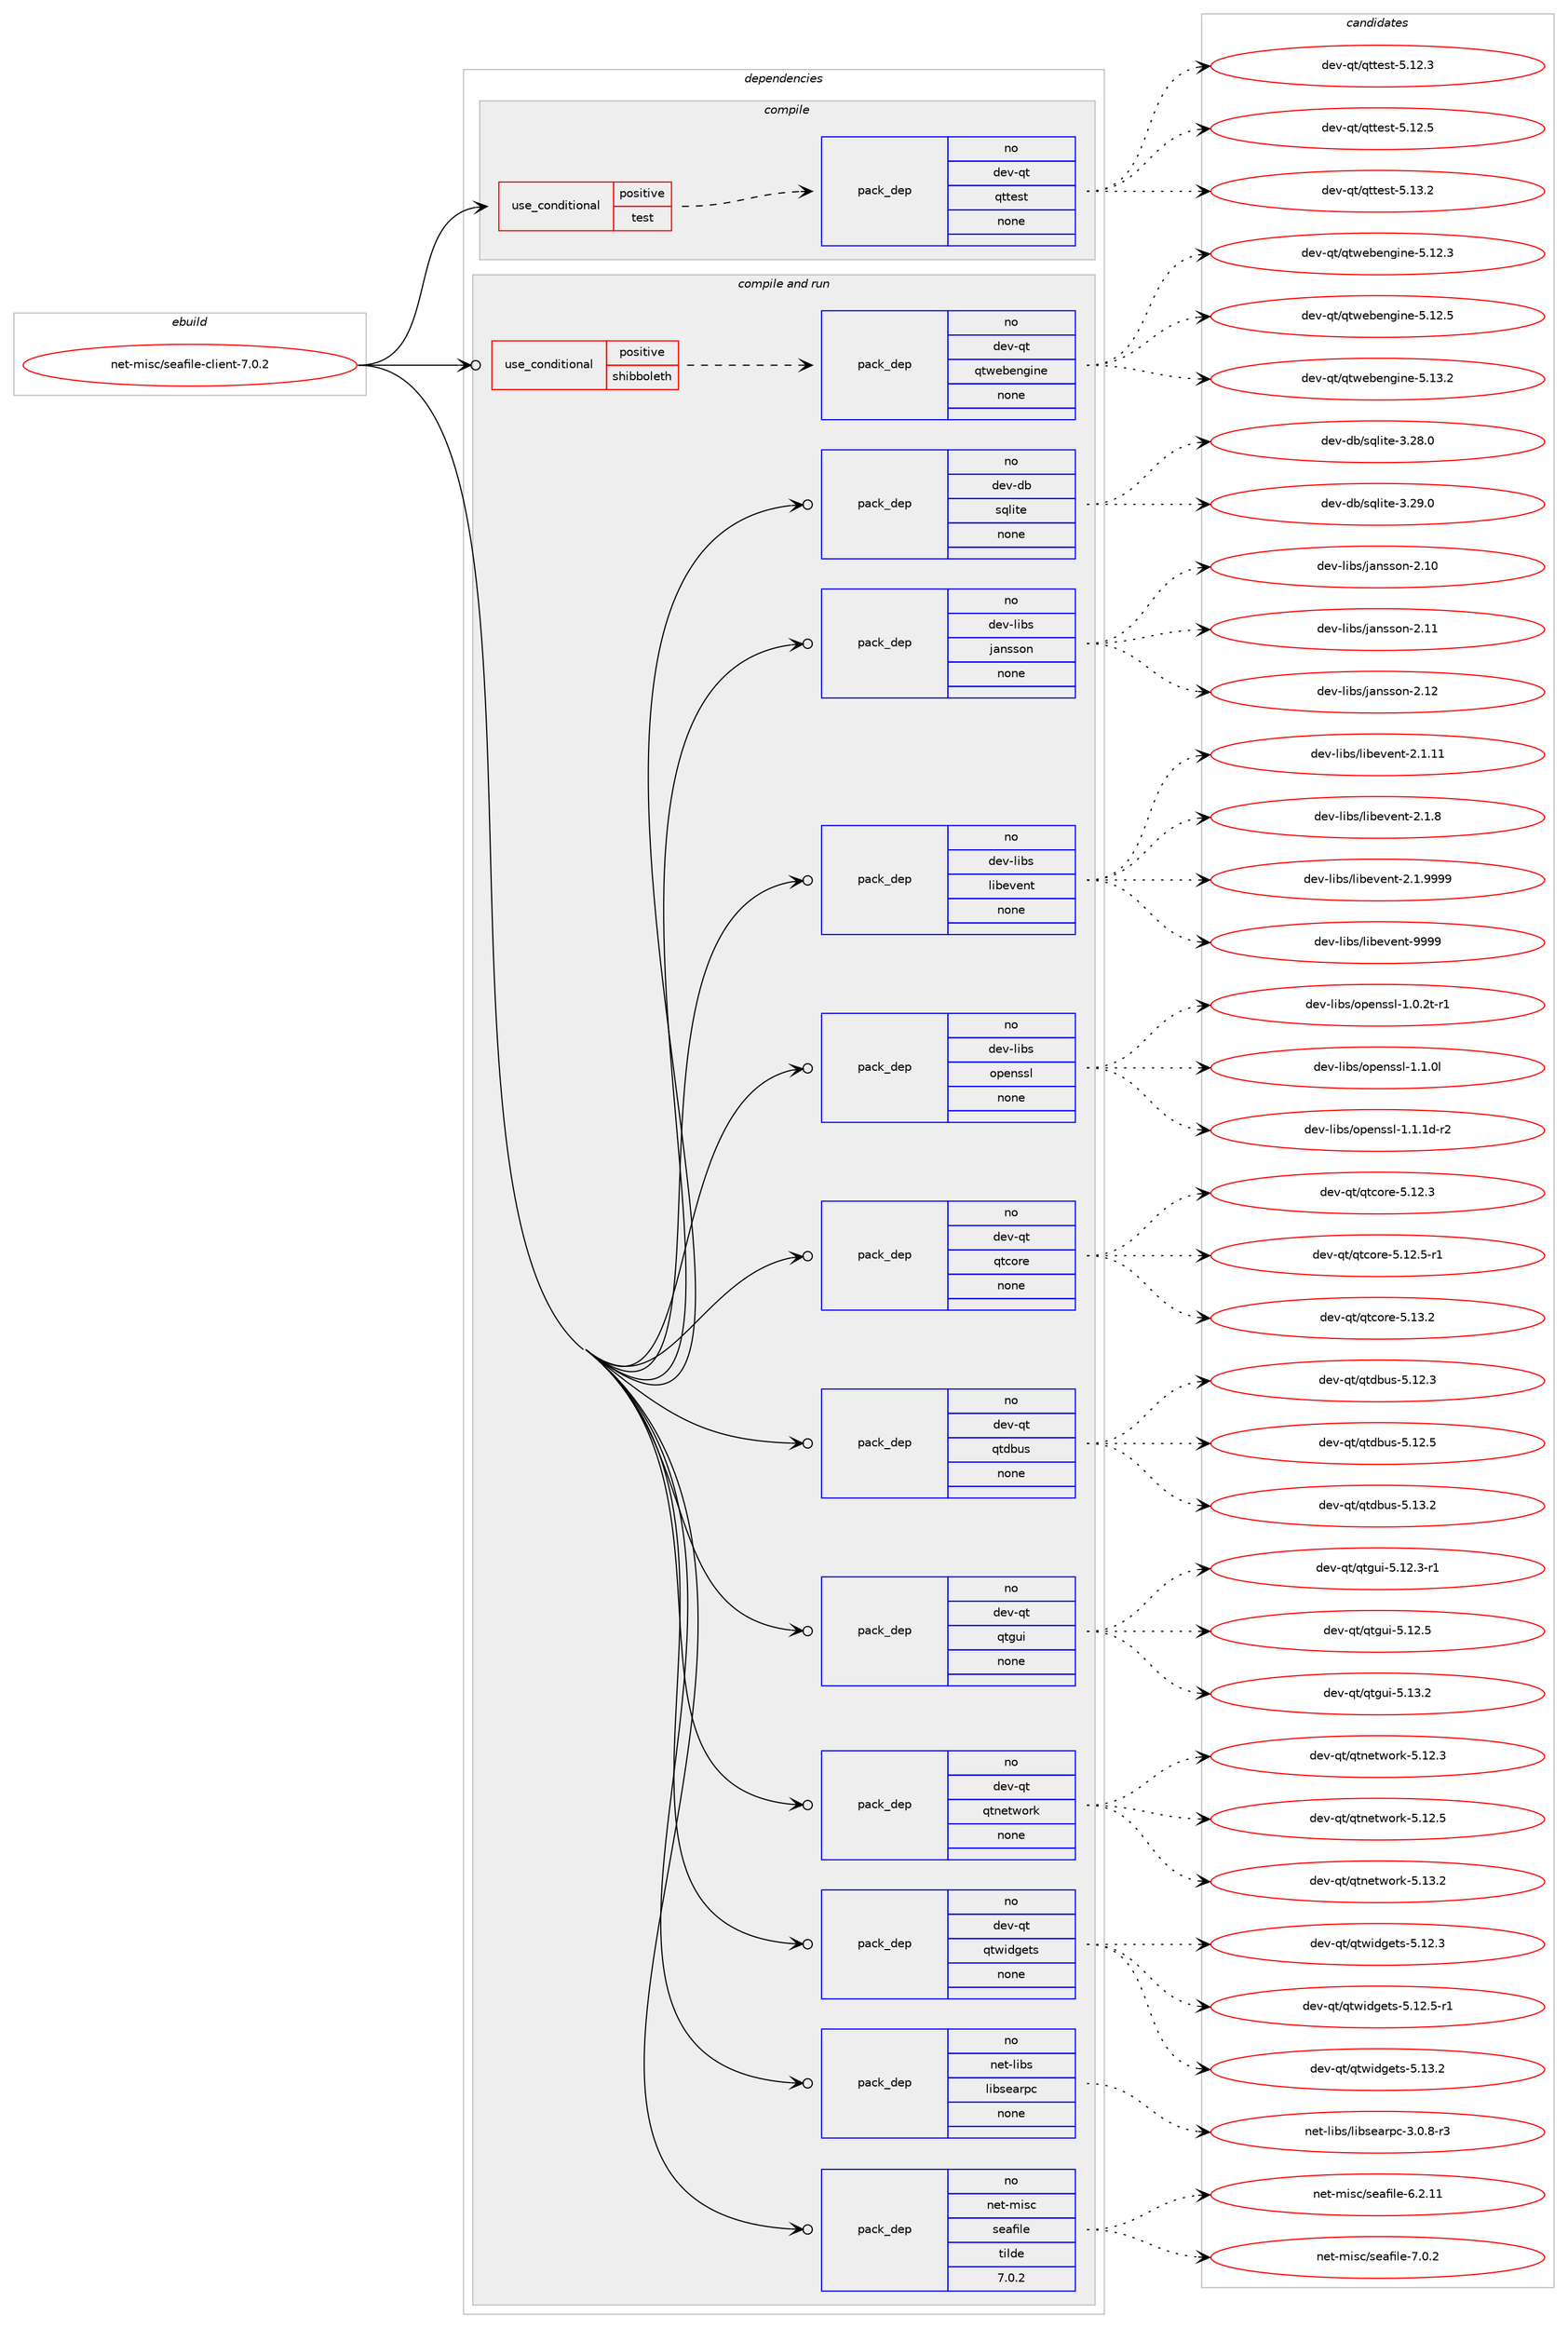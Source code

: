 digraph prolog {

# *************
# Graph options
# *************

newrank=true;
concentrate=true;
compound=true;
graph [rankdir=LR,fontname=Helvetica,fontsize=10,ranksep=1.5];#, ranksep=2.5, nodesep=0.2];
edge  [arrowhead=vee];
node  [fontname=Helvetica,fontsize=10];

# **********
# The ebuild
# **********

subgraph cluster_leftcol {
color=gray;
rank=same;
label=<<i>ebuild</i>>;
id [label="net-misc/seafile-client-7.0.2", color=red, width=4, href="../net-misc/seafile-client-7.0.2.svg"];
}

# ****************
# The dependencies
# ****************

subgraph cluster_midcol {
color=gray;
label=<<i>dependencies</i>>;
subgraph cluster_compile {
fillcolor="#eeeeee";
style=filled;
label=<<i>compile</i>>;
subgraph cond204061 {
dependency836831 [label=<<TABLE BORDER="0" CELLBORDER="1" CELLSPACING="0" CELLPADDING="4"><TR><TD ROWSPAN="3" CELLPADDING="10">use_conditional</TD></TR><TR><TD>positive</TD></TR><TR><TD>test</TD></TR></TABLE>>, shape=none, color=red];
subgraph pack618038 {
dependency836832 [label=<<TABLE BORDER="0" CELLBORDER="1" CELLSPACING="0" CELLPADDING="4" WIDTH="220"><TR><TD ROWSPAN="6" CELLPADDING="30">pack_dep</TD></TR><TR><TD WIDTH="110">no</TD></TR><TR><TD>dev-qt</TD></TR><TR><TD>qttest</TD></TR><TR><TD>none</TD></TR><TR><TD></TD></TR></TABLE>>, shape=none, color=blue];
}
dependency836831:e -> dependency836832:w [weight=20,style="dashed",arrowhead="vee"];
}
id:e -> dependency836831:w [weight=20,style="solid",arrowhead="vee"];
}
subgraph cluster_compileandrun {
fillcolor="#eeeeee";
style=filled;
label=<<i>compile and run</i>>;
subgraph cond204062 {
dependency836833 [label=<<TABLE BORDER="0" CELLBORDER="1" CELLSPACING="0" CELLPADDING="4"><TR><TD ROWSPAN="3" CELLPADDING="10">use_conditional</TD></TR><TR><TD>positive</TD></TR><TR><TD>shibboleth</TD></TR></TABLE>>, shape=none, color=red];
subgraph pack618039 {
dependency836834 [label=<<TABLE BORDER="0" CELLBORDER="1" CELLSPACING="0" CELLPADDING="4" WIDTH="220"><TR><TD ROWSPAN="6" CELLPADDING="30">pack_dep</TD></TR><TR><TD WIDTH="110">no</TD></TR><TR><TD>dev-qt</TD></TR><TR><TD>qtwebengine</TD></TR><TR><TD>none</TD></TR><TR><TD></TD></TR></TABLE>>, shape=none, color=blue];
}
dependency836833:e -> dependency836834:w [weight=20,style="dashed",arrowhead="vee"];
}
id:e -> dependency836833:w [weight=20,style="solid",arrowhead="odotvee"];
subgraph pack618040 {
dependency836835 [label=<<TABLE BORDER="0" CELLBORDER="1" CELLSPACING="0" CELLPADDING="4" WIDTH="220"><TR><TD ROWSPAN="6" CELLPADDING="30">pack_dep</TD></TR><TR><TD WIDTH="110">no</TD></TR><TR><TD>dev-db</TD></TR><TR><TD>sqlite</TD></TR><TR><TD>none</TD></TR><TR><TD></TD></TR></TABLE>>, shape=none, color=blue];
}
id:e -> dependency836835:w [weight=20,style="solid",arrowhead="odotvee"];
subgraph pack618041 {
dependency836836 [label=<<TABLE BORDER="0" CELLBORDER="1" CELLSPACING="0" CELLPADDING="4" WIDTH="220"><TR><TD ROWSPAN="6" CELLPADDING="30">pack_dep</TD></TR><TR><TD WIDTH="110">no</TD></TR><TR><TD>dev-libs</TD></TR><TR><TD>jansson</TD></TR><TR><TD>none</TD></TR><TR><TD></TD></TR></TABLE>>, shape=none, color=blue];
}
id:e -> dependency836836:w [weight=20,style="solid",arrowhead="odotvee"];
subgraph pack618042 {
dependency836837 [label=<<TABLE BORDER="0" CELLBORDER="1" CELLSPACING="0" CELLPADDING="4" WIDTH="220"><TR><TD ROWSPAN="6" CELLPADDING="30">pack_dep</TD></TR><TR><TD WIDTH="110">no</TD></TR><TR><TD>dev-libs</TD></TR><TR><TD>libevent</TD></TR><TR><TD>none</TD></TR><TR><TD></TD></TR></TABLE>>, shape=none, color=blue];
}
id:e -> dependency836837:w [weight=20,style="solid",arrowhead="odotvee"];
subgraph pack618043 {
dependency836838 [label=<<TABLE BORDER="0" CELLBORDER="1" CELLSPACING="0" CELLPADDING="4" WIDTH="220"><TR><TD ROWSPAN="6" CELLPADDING="30">pack_dep</TD></TR><TR><TD WIDTH="110">no</TD></TR><TR><TD>dev-libs</TD></TR><TR><TD>openssl</TD></TR><TR><TD>none</TD></TR><TR><TD></TD></TR></TABLE>>, shape=none, color=blue];
}
id:e -> dependency836838:w [weight=20,style="solid",arrowhead="odotvee"];
subgraph pack618044 {
dependency836839 [label=<<TABLE BORDER="0" CELLBORDER="1" CELLSPACING="0" CELLPADDING="4" WIDTH="220"><TR><TD ROWSPAN="6" CELLPADDING="30">pack_dep</TD></TR><TR><TD WIDTH="110">no</TD></TR><TR><TD>dev-qt</TD></TR><TR><TD>qtcore</TD></TR><TR><TD>none</TD></TR><TR><TD></TD></TR></TABLE>>, shape=none, color=blue];
}
id:e -> dependency836839:w [weight=20,style="solid",arrowhead="odotvee"];
subgraph pack618045 {
dependency836840 [label=<<TABLE BORDER="0" CELLBORDER="1" CELLSPACING="0" CELLPADDING="4" WIDTH="220"><TR><TD ROWSPAN="6" CELLPADDING="30">pack_dep</TD></TR><TR><TD WIDTH="110">no</TD></TR><TR><TD>dev-qt</TD></TR><TR><TD>qtdbus</TD></TR><TR><TD>none</TD></TR><TR><TD></TD></TR></TABLE>>, shape=none, color=blue];
}
id:e -> dependency836840:w [weight=20,style="solid",arrowhead="odotvee"];
subgraph pack618046 {
dependency836841 [label=<<TABLE BORDER="0" CELLBORDER="1" CELLSPACING="0" CELLPADDING="4" WIDTH="220"><TR><TD ROWSPAN="6" CELLPADDING="30">pack_dep</TD></TR><TR><TD WIDTH="110">no</TD></TR><TR><TD>dev-qt</TD></TR><TR><TD>qtgui</TD></TR><TR><TD>none</TD></TR><TR><TD></TD></TR></TABLE>>, shape=none, color=blue];
}
id:e -> dependency836841:w [weight=20,style="solid",arrowhead="odotvee"];
subgraph pack618047 {
dependency836842 [label=<<TABLE BORDER="0" CELLBORDER="1" CELLSPACING="0" CELLPADDING="4" WIDTH="220"><TR><TD ROWSPAN="6" CELLPADDING="30">pack_dep</TD></TR><TR><TD WIDTH="110">no</TD></TR><TR><TD>dev-qt</TD></TR><TR><TD>qtnetwork</TD></TR><TR><TD>none</TD></TR><TR><TD></TD></TR></TABLE>>, shape=none, color=blue];
}
id:e -> dependency836842:w [weight=20,style="solid",arrowhead="odotvee"];
subgraph pack618048 {
dependency836843 [label=<<TABLE BORDER="0" CELLBORDER="1" CELLSPACING="0" CELLPADDING="4" WIDTH="220"><TR><TD ROWSPAN="6" CELLPADDING="30">pack_dep</TD></TR><TR><TD WIDTH="110">no</TD></TR><TR><TD>dev-qt</TD></TR><TR><TD>qtwidgets</TD></TR><TR><TD>none</TD></TR><TR><TD></TD></TR></TABLE>>, shape=none, color=blue];
}
id:e -> dependency836843:w [weight=20,style="solid",arrowhead="odotvee"];
subgraph pack618049 {
dependency836844 [label=<<TABLE BORDER="0" CELLBORDER="1" CELLSPACING="0" CELLPADDING="4" WIDTH="220"><TR><TD ROWSPAN="6" CELLPADDING="30">pack_dep</TD></TR><TR><TD WIDTH="110">no</TD></TR><TR><TD>net-libs</TD></TR><TR><TD>libsearpc</TD></TR><TR><TD>none</TD></TR><TR><TD></TD></TR></TABLE>>, shape=none, color=blue];
}
id:e -> dependency836844:w [weight=20,style="solid",arrowhead="odotvee"];
subgraph pack618050 {
dependency836845 [label=<<TABLE BORDER="0" CELLBORDER="1" CELLSPACING="0" CELLPADDING="4" WIDTH="220"><TR><TD ROWSPAN="6" CELLPADDING="30">pack_dep</TD></TR><TR><TD WIDTH="110">no</TD></TR><TR><TD>net-misc</TD></TR><TR><TD>seafile</TD></TR><TR><TD>tilde</TD></TR><TR><TD>7.0.2</TD></TR></TABLE>>, shape=none, color=blue];
}
id:e -> dependency836845:w [weight=20,style="solid",arrowhead="odotvee"];
}
subgraph cluster_run {
fillcolor="#eeeeee";
style=filled;
label=<<i>run</i>>;
}
}

# **************
# The candidates
# **************

subgraph cluster_choices {
rank=same;
color=gray;
label=<<i>candidates</i>>;

subgraph choice618038 {
color=black;
nodesep=1;
choice100101118451131164711311611610111511645534649504651 [label="dev-qt/qttest-5.12.3", color=red, width=4,href="../dev-qt/qttest-5.12.3.svg"];
choice100101118451131164711311611610111511645534649504653 [label="dev-qt/qttest-5.12.5", color=red, width=4,href="../dev-qt/qttest-5.12.5.svg"];
choice100101118451131164711311611610111511645534649514650 [label="dev-qt/qttest-5.13.2", color=red, width=4,href="../dev-qt/qttest-5.13.2.svg"];
dependency836832:e -> choice100101118451131164711311611610111511645534649504651:w [style=dotted,weight="100"];
dependency836832:e -> choice100101118451131164711311611610111511645534649504653:w [style=dotted,weight="100"];
dependency836832:e -> choice100101118451131164711311611610111511645534649514650:w [style=dotted,weight="100"];
}
subgraph choice618039 {
color=black;
nodesep=1;
choice10010111845113116471131161191019810111010310511010145534649504651 [label="dev-qt/qtwebengine-5.12.3", color=red, width=4,href="../dev-qt/qtwebengine-5.12.3.svg"];
choice10010111845113116471131161191019810111010310511010145534649504653 [label="dev-qt/qtwebengine-5.12.5", color=red, width=4,href="../dev-qt/qtwebengine-5.12.5.svg"];
choice10010111845113116471131161191019810111010310511010145534649514650 [label="dev-qt/qtwebengine-5.13.2", color=red, width=4,href="../dev-qt/qtwebengine-5.13.2.svg"];
dependency836834:e -> choice10010111845113116471131161191019810111010310511010145534649504651:w [style=dotted,weight="100"];
dependency836834:e -> choice10010111845113116471131161191019810111010310511010145534649504653:w [style=dotted,weight="100"];
dependency836834:e -> choice10010111845113116471131161191019810111010310511010145534649514650:w [style=dotted,weight="100"];
}
subgraph choice618040 {
color=black;
nodesep=1;
choice10010111845100984711511310810511610145514650564648 [label="dev-db/sqlite-3.28.0", color=red, width=4,href="../dev-db/sqlite-3.28.0.svg"];
choice10010111845100984711511310810511610145514650574648 [label="dev-db/sqlite-3.29.0", color=red, width=4,href="../dev-db/sqlite-3.29.0.svg"];
dependency836835:e -> choice10010111845100984711511310810511610145514650564648:w [style=dotted,weight="100"];
dependency836835:e -> choice10010111845100984711511310810511610145514650574648:w [style=dotted,weight="100"];
}
subgraph choice618041 {
color=black;
nodesep=1;
choice100101118451081059811547106971101151151111104550464948 [label="dev-libs/jansson-2.10", color=red, width=4,href="../dev-libs/jansson-2.10.svg"];
choice100101118451081059811547106971101151151111104550464949 [label="dev-libs/jansson-2.11", color=red, width=4,href="../dev-libs/jansson-2.11.svg"];
choice100101118451081059811547106971101151151111104550464950 [label="dev-libs/jansson-2.12", color=red, width=4,href="../dev-libs/jansson-2.12.svg"];
dependency836836:e -> choice100101118451081059811547106971101151151111104550464948:w [style=dotted,weight="100"];
dependency836836:e -> choice100101118451081059811547106971101151151111104550464949:w [style=dotted,weight="100"];
dependency836836:e -> choice100101118451081059811547106971101151151111104550464950:w [style=dotted,weight="100"];
}
subgraph choice618042 {
color=black;
nodesep=1;
choice1001011184510810598115471081059810111810111011645504649464949 [label="dev-libs/libevent-2.1.11", color=red, width=4,href="../dev-libs/libevent-2.1.11.svg"];
choice10010111845108105981154710810598101118101110116455046494656 [label="dev-libs/libevent-2.1.8", color=red, width=4,href="../dev-libs/libevent-2.1.8.svg"];
choice10010111845108105981154710810598101118101110116455046494657575757 [label="dev-libs/libevent-2.1.9999", color=red, width=4,href="../dev-libs/libevent-2.1.9999.svg"];
choice100101118451081059811547108105981011181011101164557575757 [label="dev-libs/libevent-9999", color=red, width=4,href="../dev-libs/libevent-9999.svg"];
dependency836837:e -> choice1001011184510810598115471081059810111810111011645504649464949:w [style=dotted,weight="100"];
dependency836837:e -> choice10010111845108105981154710810598101118101110116455046494656:w [style=dotted,weight="100"];
dependency836837:e -> choice10010111845108105981154710810598101118101110116455046494657575757:w [style=dotted,weight="100"];
dependency836837:e -> choice100101118451081059811547108105981011181011101164557575757:w [style=dotted,weight="100"];
}
subgraph choice618043 {
color=black;
nodesep=1;
choice1001011184510810598115471111121011101151151084549464846501164511449 [label="dev-libs/openssl-1.0.2t-r1", color=red, width=4,href="../dev-libs/openssl-1.0.2t-r1.svg"];
choice100101118451081059811547111112101110115115108454946494648108 [label="dev-libs/openssl-1.1.0l", color=red, width=4,href="../dev-libs/openssl-1.1.0l.svg"];
choice1001011184510810598115471111121011101151151084549464946491004511450 [label="dev-libs/openssl-1.1.1d-r2", color=red, width=4,href="../dev-libs/openssl-1.1.1d-r2.svg"];
dependency836838:e -> choice1001011184510810598115471111121011101151151084549464846501164511449:w [style=dotted,weight="100"];
dependency836838:e -> choice100101118451081059811547111112101110115115108454946494648108:w [style=dotted,weight="100"];
dependency836838:e -> choice1001011184510810598115471111121011101151151084549464946491004511450:w [style=dotted,weight="100"];
}
subgraph choice618044 {
color=black;
nodesep=1;
choice10010111845113116471131169911111410145534649504651 [label="dev-qt/qtcore-5.12.3", color=red, width=4,href="../dev-qt/qtcore-5.12.3.svg"];
choice100101118451131164711311699111114101455346495046534511449 [label="dev-qt/qtcore-5.12.5-r1", color=red, width=4,href="../dev-qt/qtcore-5.12.5-r1.svg"];
choice10010111845113116471131169911111410145534649514650 [label="dev-qt/qtcore-5.13.2", color=red, width=4,href="../dev-qt/qtcore-5.13.2.svg"];
dependency836839:e -> choice10010111845113116471131169911111410145534649504651:w [style=dotted,weight="100"];
dependency836839:e -> choice100101118451131164711311699111114101455346495046534511449:w [style=dotted,weight="100"];
dependency836839:e -> choice10010111845113116471131169911111410145534649514650:w [style=dotted,weight="100"];
}
subgraph choice618045 {
color=black;
nodesep=1;
choice10010111845113116471131161009811711545534649504651 [label="dev-qt/qtdbus-5.12.3", color=red, width=4,href="../dev-qt/qtdbus-5.12.3.svg"];
choice10010111845113116471131161009811711545534649504653 [label="dev-qt/qtdbus-5.12.5", color=red, width=4,href="../dev-qt/qtdbus-5.12.5.svg"];
choice10010111845113116471131161009811711545534649514650 [label="dev-qt/qtdbus-5.13.2", color=red, width=4,href="../dev-qt/qtdbus-5.13.2.svg"];
dependency836840:e -> choice10010111845113116471131161009811711545534649504651:w [style=dotted,weight="100"];
dependency836840:e -> choice10010111845113116471131161009811711545534649504653:w [style=dotted,weight="100"];
dependency836840:e -> choice10010111845113116471131161009811711545534649514650:w [style=dotted,weight="100"];
}
subgraph choice618046 {
color=black;
nodesep=1;
choice1001011184511311647113116103117105455346495046514511449 [label="dev-qt/qtgui-5.12.3-r1", color=red, width=4,href="../dev-qt/qtgui-5.12.3-r1.svg"];
choice100101118451131164711311610311710545534649504653 [label="dev-qt/qtgui-5.12.5", color=red, width=4,href="../dev-qt/qtgui-5.12.5.svg"];
choice100101118451131164711311610311710545534649514650 [label="dev-qt/qtgui-5.13.2", color=red, width=4,href="../dev-qt/qtgui-5.13.2.svg"];
dependency836841:e -> choice1001011184511311647113116103117105455346495046514511449:w [style=dotted,weight="100"];
dependency836841:e -> choice100101118451131164711311610311710545534649504653:w [style=dotted,weight="100"];
dependency836841:e -> choice100101118451131164711311610311710545534649514650:w [style=dotted,weight="100"];
}
subgraph choice618047 {
color=black;
nodesep=1;
choice100101118451131164711311611010111611911111410745534649504651 [label="dev-qt/qtnetwork-5.12.3", color=red, width=4,href="../dev-qt/qtnetwork-5.12.3.svg"];
choice100101118451131164711311611010111611911111410745534649504653 [label="dev-qt/qtnetwork-5.12.5", color=red, width=4,href="../dev-qt/qtnetwork-5.12.5.svg"];
choice100101118451131164711311611010111611911111410745534649514650 [label="dev-qt/qtnetwork-5.13.2", color=red, width=4,href="../dev-qt/qtnetwork-5.13.2.svg"];
dependency836842:e -> choice100101118451131164711311611010111611911111410745534649504651:w [style=dotted,weight="100"];
dependency836842:e -> choice100101118451131164711311611010111611911111410745534649504653:w [style=dotted,weight="100"];
dependency836842:e -> choice100101118451131164711311611010111611911111410745534649514650:w [style=dotted,weight="100"];
}
subgraph choice618048 {
color=black;
nodesep=1;
choice100101118451131164711311611910510010310111611545534649504651 [label="dev-qt/qtwidgets-5.12.3", color=red, width=4,href="../dev-qt/qtwidgets-5.12.3.svg"];
choice1001011184511311647113116119105100103101116115455346495046534511449 [label="dev-qt/qtwidgets-5.12.5-r1", color=red, width=4,href="../dev-qt/qtwidgets-5.12.5-r1.svg"];
choice100101118451131164711311611910510010310111611545534649514650 [label="dev-qt/qtwidgets-5.13.2", color=red, width=4,href="../dev-qt/qtwidgets-5.13.2.svg"];
dependency836843:e -> choice100101118451131164711311611910510010310111611545534649504651:w [style=dotted,weight="100"];
dependency836843:e -> choice1001011184511311647113116119105100103101116115455346495046534511449:w [style=dotted,weight="100"];
dependency836843:e -> choice100101118451131164711311611910510010310111611545534649514650:w [style=dotted,weight="100"];
}
subgraph choice618049 {
color=black;
nodesep=1;
choice1101011164510810598115471081059811510197114112994551464846564511451 [label="net-libs/libsearpc-3.0.8-r3", color=red, width=4,href="../net-libs/libsearpc-3.0.8-r3.svg"];
dependency836844:e -> choice1101011164510810598115471081059811510197114112994551464846564511451:w [style=dotted,weight="100"];
}
subgraph choice618050 {
color=black;
nodesep=1;
choice1101011164510910511599471151019710210510810145544650464949 [label="net-misc/seafile-6.2.11", color=red, width=4,href="../net-misc/seafile-6.2.11.svg"];
choice11010111645109105115994711510197102105108101455546484650 [label="net-misc/seafile-7.0.2", color=red, width=4,href="../net-misc/seafile-7.0.2.svg"];
dependency836845:e -> choice1101011164510910511599471151019710210510810145544650464949:w [style=dotted,weight="100"];
dependency836845:e -> choice11010111645109105115994711510197102105108101455546484650:w [style=dotted,weight="100"];
}
}

}
